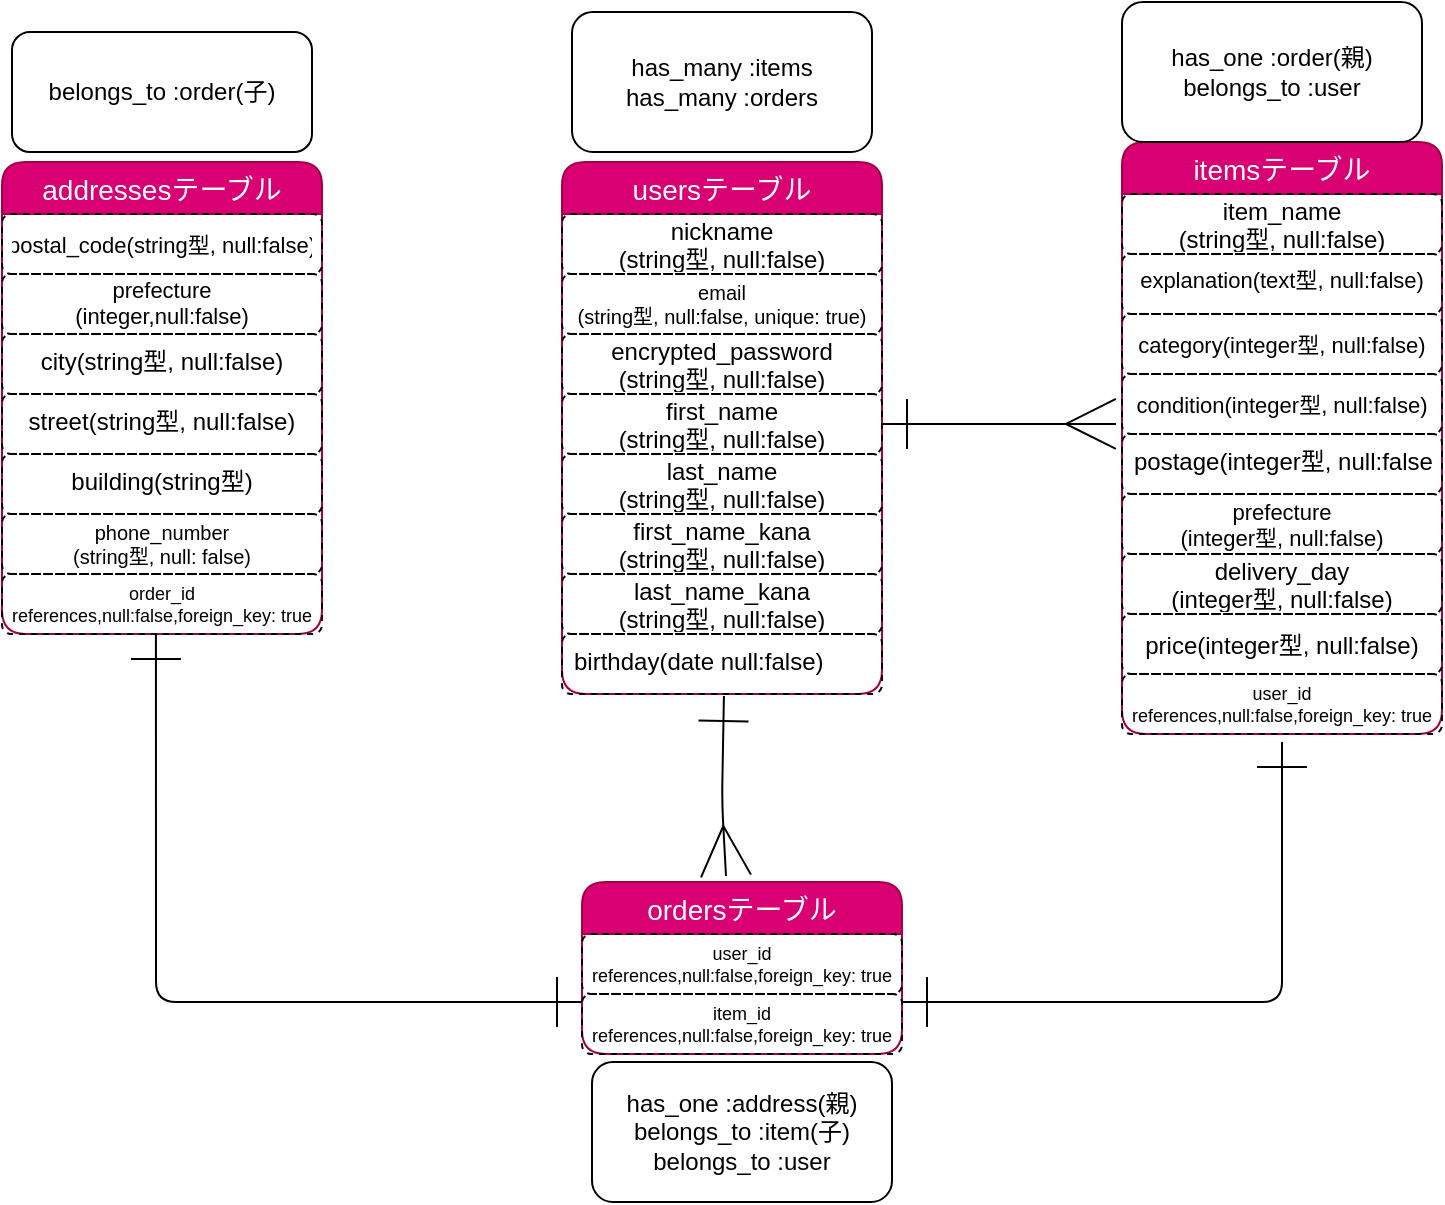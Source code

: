 <mxfile>
    <diagram id="g7rVhIyyrbPjOlQHcmRZ" name="ページ1">
        <mxGraphModel dx="865" dy="606" grid="1" gridSize="10" guides="1" tooltips="1" connect="0" arrows="1" fold="1" page="1" pageScale="1" pageWidth="827" pageHeight="1169" math="0" shadow="0">
            <root>
                <mxCell id="0"/>
                <mxCell id="1" parent="0"/>
                <mxCell id="251" value="usersテーブル" style="swimlane;fontStyle=0;childLayout=stackLayout;horizontal=1;startSize=26;horizontalStack=0;resizeParent=1;resizeParentMax=0;resizeLast=0;collapsible=1;marginBottom=0;align=center;fontSize=14;rounded=1;fillColor=#d80073;fontColor=#ffffff;strokeColor=#A50040;" parent="1" vertex="1">
                    <mxGeometry x="330" y="270" width="160" height="266" as="geometry">
                        <mxRectangle x="-20" y="70" width="60" height="30" as="alternateBounds"/>
                    </mxGeometry>
                </mxCell>
                <mxCell id="252" value="nickname&#10;(string型, null:false)" style="text;strokeColor=default;fillColor=none;spacingLeft=4;spacingRight=4;overflow=hidden;rotatable=0;points=[[0,0.5],[1,0.5]];portConstraint=eastwest;fontSize=12;rounded=1;dashed=1;align=center;verticalAlign=middle;" parent="251" vertex="1">
                    <mxGeometry y="26" width="160" height="30" as="geometry"/>
                </mxCell>
                <mxCell id="253" value="email&#10;(string型, null:false, unique: true)" style="text;strokeColor=default;fillColor=none;spacingLeft=4;spacingRight=4;overflow=hidden;rotatable=0;points=[[0,0.5],[1,0.5]];portConstraint=eastwest;fontSize=10;rounded=1;dashed=1;align=center;verticalAlign=middle;" parent="251" vertex="1">
                    <mxGeometry y="56" width="160" height="30" as="geometry"/>
                </mxCell>
                <mxCell id="254" value="encrypted_password&#10;(string型, null:false)" style="text;strokeColor=default;fillColor=none;spacingLeft=4;spacingRight=4;overflow=hidden;rotatable=0;points=[[0,0.5],[1,0.5]];portConstraint=eastwest;fontSize=12;rounded=1;align=center;verticalAlign=middle;dashed=1;" parent="251" vertex="1">
                    <mxGeometry y="86" width="160" height="30" as="geometry"/>
                </mxCell>
                <mxCell id="255" value="first_name&#10;(string型, null:false)&#10;" style="text;strokeColor=default;fillColor=none;spacingLeft=4;spacingRight=4;overflow=hidden;rotatable=0;points=[[0,0.5],[1,0.5]];portConstraint=eastwest;fontSize=12;rounded=1;align=center;verticalAlign=middle;dashed=1;" parent="251" vertex="1">
                    <mxGeometry y="116" width="160" height="30" as="geometry"/>
                </mxCell>
                <mxCell id="256" value="last_name&#10;(string型, null:false)" style="text;strokeColor=default;fillColor=none;spacingLeft=4;spacingRight=4;overflow=hidden;rotatable=0;points=[[0,0.5],[1,0.5]];portConstraint=eastwest;fontSize=12;rounded=1;align=center;verticalAlign=middle;dashed=1;" parent="251" vertex="1">
                    <mxGeometry y="146" width="160" height="30" as="geometry"/>
                </mxCell>
                <mxCell id="257" value="first_name_kana&#10;(string型, null:false)" style="text;strokeColor=default;fillColor=none;spacingLeft=4;spacingRight=4;overflow=hidden;rotatable=0;points=[[0,0.5],[1,0.5]];portConstraint=eastwest;fontSize=12;rounded=1;align=center;verticalAlign=middle;dashed=1;" parent="251" vertex="1">
                    <mxGeometry y="176" width="160" height="30" as="geometry"/>
                </mxCell>
                <mxCell id="258" value="last_name_kana&#10;(string型, null:false)" style="text;strokeColor=default;fillColor=none;spacingLeft=4;spacingRight=4;overflow=hidden;rotatable=0;points=[[0,0.5],[1,0.5]];portConstraint=eastwest;fontSize=12;rounded=1;align=center;verticalAlign=middle;dashed=1;" parent="251" vertex="1">
                    <mxGeometry y="206" width="160" height="30" as="geometry"/>
                </mxCell>
                <mxCell id="259" value="birthday(date null:false)" style="text;strokeColor=default;fillColor=none;spacingLeft=4;spacingRight=4;overflow=hidden;rotatable=0;points=[[0,0.5],[1,0.5]];portConstraint=eastwest;fontSize=12;rounded=1;dashed=1;" parent="251" vertex="1">
                    <mxGeometry y="236" width="160" height="30" as="geometry"/>
                </mxCell>
                <mxCell id="260" value="ordersテーブル" style="swimlane;fontStyle=0;childLayout=stackLayout;horizontal=1;startSize=26;horizontalStack=0;resizeParent=1;resizeParentMax=0;resizeLast=0;collapsible=1;marginBottom=0;align=center;fontSize=14;rounded=1;fillColor=#d80073;fontColor=#ffffff;strokeColor=#A50040;" parent="1" vertex="1">
                    <mxGeometry x="340" y="630" width="160" height="86" as="geometry"/>
                </mxCell>
                <mxCell id="261" value="user_id&#10;(references,null:false,foreign_key: true)" style="text;strokeColor=default;fillColor=none;spacingLeft=4;spacingRight=4;overflow=hidden;rotatable=0;points=[[0,0.5],[1,0.5]];portConstraint=eastwest;fontSize=9;rounded=1;dashed=1;align=center;verticalAlign=middle;" parent="260" vertex="1">
                    <mxGeometry y="26" width="160" height="30" as="geometry"/>
                </mxCell>
                <mxCell id="262" value="item_id&#10;(references,null:false,foreign_key: true)" style="text;strokeColor=default;fillColor=none;spacingLeft=4;spacingRight=4;overflow=hidden;rotatable=0;points=[[0,0.5],[1,0.5]];portConstraint=eastwest;fontSize=9;labelBorderColor=none;rounded=1;dashed=1;align=center;verticalAlign=middle;" parent="260" vertex="1">
                    <mxGeometry y="56" width="160" height="30" as="geometry"/>
                </mxCell>
                <mxCell id="263" value="itemsテーブル" style="swimlane;fontStyle=0;childLayout=stackLayout;horizontal=1;startSize=26;horizontalStack=0;resizeParent=1;resizeParentMax=0;resizeLast=0;collapsible=1;marginBottom=0;align=center;fontSize=14;rounded=1;fillColor=#d80073;fontColor=#ffffff;strokeColor=#A50040;" parent="1" vertex="1">
                    <mxGeometry x="610" y="260" width="160" height="296" as="geometry"/>
                </mxCell>
                <mxCell id="264" value="item_name&#10;(string型, null:false)" style="text;strokeColor=default;fillColor=none;spacingLeft=4;spacingRight=4;overflow=hidden;rotatable=0;points=[[0,0.5],[1,0.5]];portConstraint=eastwest;fontSize=12;rounded=1;dashed=1;align=center;verticalAlign=middle;" parent="263" vertex="1">
                    <mxGeometry y="26" width="160" height="30" as="geometry"/>
                </mxCell>
                <mxCell id="265" value="explanation(text型, null:false)" style="text;strokeColor=default;fillColor=none;spacingLeft=4;spacingRight=4;overflow=hidden;rotatable=0;points=[[0,0.5],[1,0.5]];portConstraint=eastwest;fontSize=11;rounded=1;dashed=1;align=center;" parent="263" vertex="1">
                    <mxGeometry y="56" width="160" height="30" as="geometry"/>
                </mxCell>
                <mxCell id="266" value="category(integer型, null:false)" style="text;strokeColor=default;fillColor=none;spacingLeft=4;spacingRight=4;overflow=hidden;rotatable=0;points=[[0,0.5],[1,0.5]];portConstraint=eastwest;fontSize=11;rounded=1;dashed=1;align=center;verticalAlign=middle;" parent="263" vertex="1">
                    <mxGeometry y="86" width="160" height="30" as="geometry"/>
                </mxCell>
                <mxCell id="267" value="condition(integer型, null:false)" style="text;strokeColor=default;fillColor=none;spacingLeft=4;spacingRight=4;overflow=hidden;rotatable=0;points=[[0,0.5],[1,0.5]];portConstraint=eastwest;fontSize=11;rounded=1;dashed=1;align=center;verticalAlign=middle;" parent="263" vertex="1">
                    <mxGeometry y="116" width="160" height="30" as="geometry"/>
                </mxCell>
                <mxCell id="268" value="postage(integer型, null:false)" style="text;strokeColor=default;fillColor=none;spacingLeft=4;spacingRight=4;overflow=hidden;rotatable=0;points=[[0,0.5],[1,0.5]];portConstraint=eastwest;fontSize=12;rounded=1;dashed=1;" parent="263" vertex="1">
                    <mxGeometry y="146" width="160" height="30" as="geometry"/>
                </mxCell>
                <mxCell id="269" value="prefecture&#10;(integer型, null:false)" style="text;strokeColor=default;fillColor=none;spacingLeft=4;spacingRight=4;overflow=hidden;rotatable=0;points=[[0,0.5],[1,0.5]];portConstraint=eastwest;fontSize=11;rounded=1;dashed=1;align=center;verticalAlign=middle;" parent="263" vertex="1">
                    <mxGeometry y="176" width="160" height="30" as="geometry"/>
                </mxCell>
                <mxCell id="270" value="delivery_day&#10;(integer型, null:false)" style="text;strokeColor=default;fillColor=none;spacingLeft=4;spacingRight=4;overflow=hidden;rotatable=0;points=[[0,0.5],[1,0.5]];portConstraint=eastwest;fontSize=12;rounded=1;dashed=1;align=center;verticalAlign=middle;" parent="263" vertex="1">
                    <mxGeometry y="206" width="160" height="30" as="geometry"/>
                </mxCell>
                <mxCell id="271" value="price(integer型, null:false)" style="text;strokeColor=default;fillColor=none;spacingLeft=4;spacingRight=4;overflow=hidden;rotatable=0;points=[[0,0.5],[1,0.5]];portConstraint=eastwest;fontSize=12;rounded=1;dashed=1;align=center;verticalAlign=middle;" parent="263" vertex="1">
                    <mxGeometry y="236" width="160" height="30" as="geometry"/>
                </mxCell>
                <mxCell id="294" value="user_id&#10;(references,null:false,foreign_key: true)" style="text;strokeColor=default;fillColor=none;spacingLeft=4;spacingRight=4;overflow=hidden;rotatable=0;points=[[0,0.5],[1,0.5]];portConstraint=eastwest;fontSize=9;rounded=1;dashed=1;align=center;verticalAlign=middle;" parent="263" vertex="1">
                    <mxGeometry y="266" width="160" height="30" as="geometry"/>
                </mxCell>
                <mxCell id="273" value="addressesテーブル" style="swimlane;fontStyle=0;childLayout=stackLayout;horizontal=1;startSize=26;horizontalStack=0;resizeParent=1;resizeParentMax=0;resizeLast=0;collapsible=1;marginBottom=0;align=center;fontSize=14;rounded=1;labelBackgroundColor=none;fillColor=#d80073;fontColor=#ffffff;strokeColor=#A50040;" parent="1" vertex="1">
                    <mxGeometry x="50" y="270" width="160" height="236" as="geometry"/>
                </mxCell>
                <mxCell id="274" value="postal_code(string型, null:false)" style="text;strokeColor=default;fillColor=none;spacingLeft=4;spacingRight=4;overflow=hidden;rotatable=0;points=[[0,0.5],[1,0.5]];portConstraint=eastwest;fontSize=11;rounded=1;dashed=1;align=center;verticalAlign=middle;" parent="273" vertex="1">
                    <mxGeometry y="26" width="160" height="30" as="geometry"/>
                </mxCell>
                <mxCell id="275" value="prefecture&#10;(integer,null:false)&#10;" style="text;strokeColor=default;fillColor=none;spacingLeft=4;spacingRight=4;overflow=hidden;rotatable=0;points=[[0,0.5],[1,0.5]];portConstraint=eastwest;fontSize=11;rounded=1;dashed=1;align=center;verticalAlign=middle;" parent="273" vertex="1">
                    <mxGeometry y="56" width="160" height="30" as="geometry"/>
                </mxCell>
                <mxCell id="276" value="city(string型, null:false)" style="text;strokeColor=default;fillColor=none;spacingLeft=4;spacingRight=4;overflow=hidden;rotatable=0;points=[[0,0.5],[1,0.5]];portConstraint=eastwest;fontSize=12;labelBorderColor=none;rounded=1;dashed=1;align=center;" parent="273" vertex="1">
                    <mxGeometry y="86" width="160" height="30" as="geometry"/>
                </mxCell>
                <mxCell id="277" value="street(string型, null:false)" style="text;strokeColor=default;fillColor=none;spacingLeft=4;spacingRight=4;overflow=hidden;rotatable=0;points=[[0,0.5],[1,0.5]];portConstraint=eastwest;fontSize=12;labelBorderColor=none;rounded=1;dashed=1;align=center;" parent="273" vertex="1">
                    <mxGeometry y="116" width="160" height="30" as="geometry"/>
                </mxCell>
                <mxCell id="278" value="building(string型)" style="text;strokeColor=default;fillColor=none;spacingLeft=4;spacingRight=4;overflow=hidden;rotatable=0;points=[[0,0.5],[1,0.5]];portConstraint=eastwest;fontSize=12;labelBorderColor=none;rounded=1;dashed=1;align=center;" parent="273" vertex="1">
                    <mxGeometry y="146" width="160" height="30" as="geometry"/>
                </mxCell>
                <mxCell id="279" value="phone_number&#10;(string型, null: false)" style="text;strokeColor=default;fillColor=none;spacingLeft=4;spacingRight=4;overflow=hidden;rotatable=0;points=[[0,0.5],[1,0.5]];portConstraint=eastwest;fontSize=10;rounded=1;dashed=1;align=center;verticalAlign=middle;" parent="273" vertex="1">
                    <mxGeometry y="176" width="160" height="30" as="geometry"/>
                </mxCell>
                <mxCell id="289" value="order_id&#10;(references,null:false,foreign_key: true)" style="text;strokeColor=default;fillColor=none;spacingLeft=4;spacingRight=4;overflow=hidden;rotatable=0;points=[[0,0.5],[1,0.5]];portConstraint=eastwest;fontSize=9;rounded=1;dashed=1;align=center;verticalAlign=middle;" parent="273" vertex="1">
                    <mxGeometry y="206" width="160" height="30" as="geometry"/>
                </mxCell>
                <mxCell id="280" value="" style="edgeStyle=entityRelationEdgeStyle;endArrow=ERmany;startArrow=ERone;endFill=0;startFill=0;hachureGap=4;fontFamily=Architects Daughter;fontSource=https%3A%2F%2Ffonts.googleapis.com%2Fcss%3Ffamily%3DArchitects%2BDaughter;fontSize=16;rounded=1;html=1;exitX=1;exitY=0.5;exitDx=0;exitDy=0;fontStyle=1;endSize=23;startSize=23;jumpSize=23;entryX=-0.019;entryY=0.833;entryDx=0;entryDy=0;entryPerimeter=0;" parent="1" source="255" target="267" edge="1">
                    <mxGeometry width="100" height="100" relative="1" as="geometry">
                        <mxPoint x="270" y="400" as="sourcePoint"/>
                        <mxPoint x="600" y="410" as="targetPoint"/>
                    </mxGeometry>
                </mxCell>
                <mxCell id="282" style="edgeStyle=none;jumpSize=23;html=1;strokeWidth=1;endArrow=ERone;endFill=0;startSize=23;endSize=23;sourcePerimeterSpacing=0;startArrow=ERone;startFill=0;" parent="1" edge="1">
                    <mxGeometry relative="1" as="geometry">
                        <mxPoint x="690" y="560" as="targetPoint"/>
                        <mxPoint x="500" y="690" as="sourcePoint"/>
                        <Array as="points">
                            <mxPoint x="690" y="690"/>
                        </Array>
                    </mxGeometry>
                </mxCell>
                <mxCell id="283" style="edgeStyle=none;jumpSize=23;html=1;strokeWidth=1;endArrow=ERone;endFill=0;startSize=23;endSize=23;sourcePerimeterSpacing=0;startArrow=ERone;startFill=0;exitX=0.481;exitY=1;exitDx=0;exitDy=0;exitPerimeter=0;" parent="1" source="289" edge="1">
                    <mxGeometry relative="1" as="geometry">
                        <mxPoint x="340" y="690" as="targetPoint"/>
                        <mxPoint x="130" y="540" as="sourcePoint"/>
                        <Array as="points">
                            <mxPoint x="127" y="690"/>
                        </Array>
                    </mxGeometry>
                </mxCell>
                <mxCell id="284" style="edgeStyle=none;jumpSize=23;html=1;strokeWidth=1;endArrow=ERmany;endFill=0;startSize=23;endSize=23;sourcePerimeterSpacing=0;startArrow=ERone;startFill=0;exitX=0.506;exitY=1.033;exitDx=0;exitDy=0;exitPerimeter=0;entryX=0.45;entryY=-0.035;entryDx=0;entryDy=0;entryPerimeter=0;" parent="1" source="259" target="260" edge="1">
                    <mxGeometry relative="1" as="geometry">
                        <mxPoint x="420" y="620" as="targetPoint"/>
                        <mxPoint x="410" y="550" as="sourcePoint"/>
                        <Array as="points">
                            <mxPoint x="410" y="590"/>
                        </Array>
                    </mxGeometry>
                </mxCell>
                <mxCell id="285" value="has_many :items&lt;br&gt;has_many :orders" style="text;strokeColor=default;align=center;fillColor=none;html=1;verticalAlign=middle;whiteSpace=wrap;rounded=1;" parent="1" vertex="1">
                    <mxGeometry x="335" y="195" width="150" height="70" as="geometry"/>
                </mxCell>
                <mxCell id="286" value="belongs_to :order(子)" style="text;strokeColor=default;align=center;fillColor=none;html=1;verticalAlign=middle;whiteSpace=wrap;rounded=1;" parent="1" vertex="1">
                    <mxGeometry x="55" y="205" width="150" height="60" as="geometry"/>
                </mxCell>
                <mxCell id="287" value="has_one :address(親)&lt;br&gt;belongs_to :item(子)&lt;br&gt;belongs_to :user" style="text;strokeColor=default;align=center;fillColor=none;html=1;verticalAlign=middle;whiteSpace=wrap;rounded=1;" parent="1" vertex="1">
                    <mxGeometry x="345" y="720" width="150" height="70" as="geometry"/>
                </mxCell>
                <mxCell id="288" value="has_one :order(親)&lt;br&gt;belongs_to :user" style="text;strokeColor=default;align=center;fillColor=none;html=1;verticalAlign=middle;whiteSpace=wrap;rounded=1;" parent="1" vertex="1">
                    <mxGeometry x="610" y="190" width="150" height="70" as="geometry"/>
                </mxCell>
            </root>
        </mxGraphModel>
    </diagram>
</mxfile>